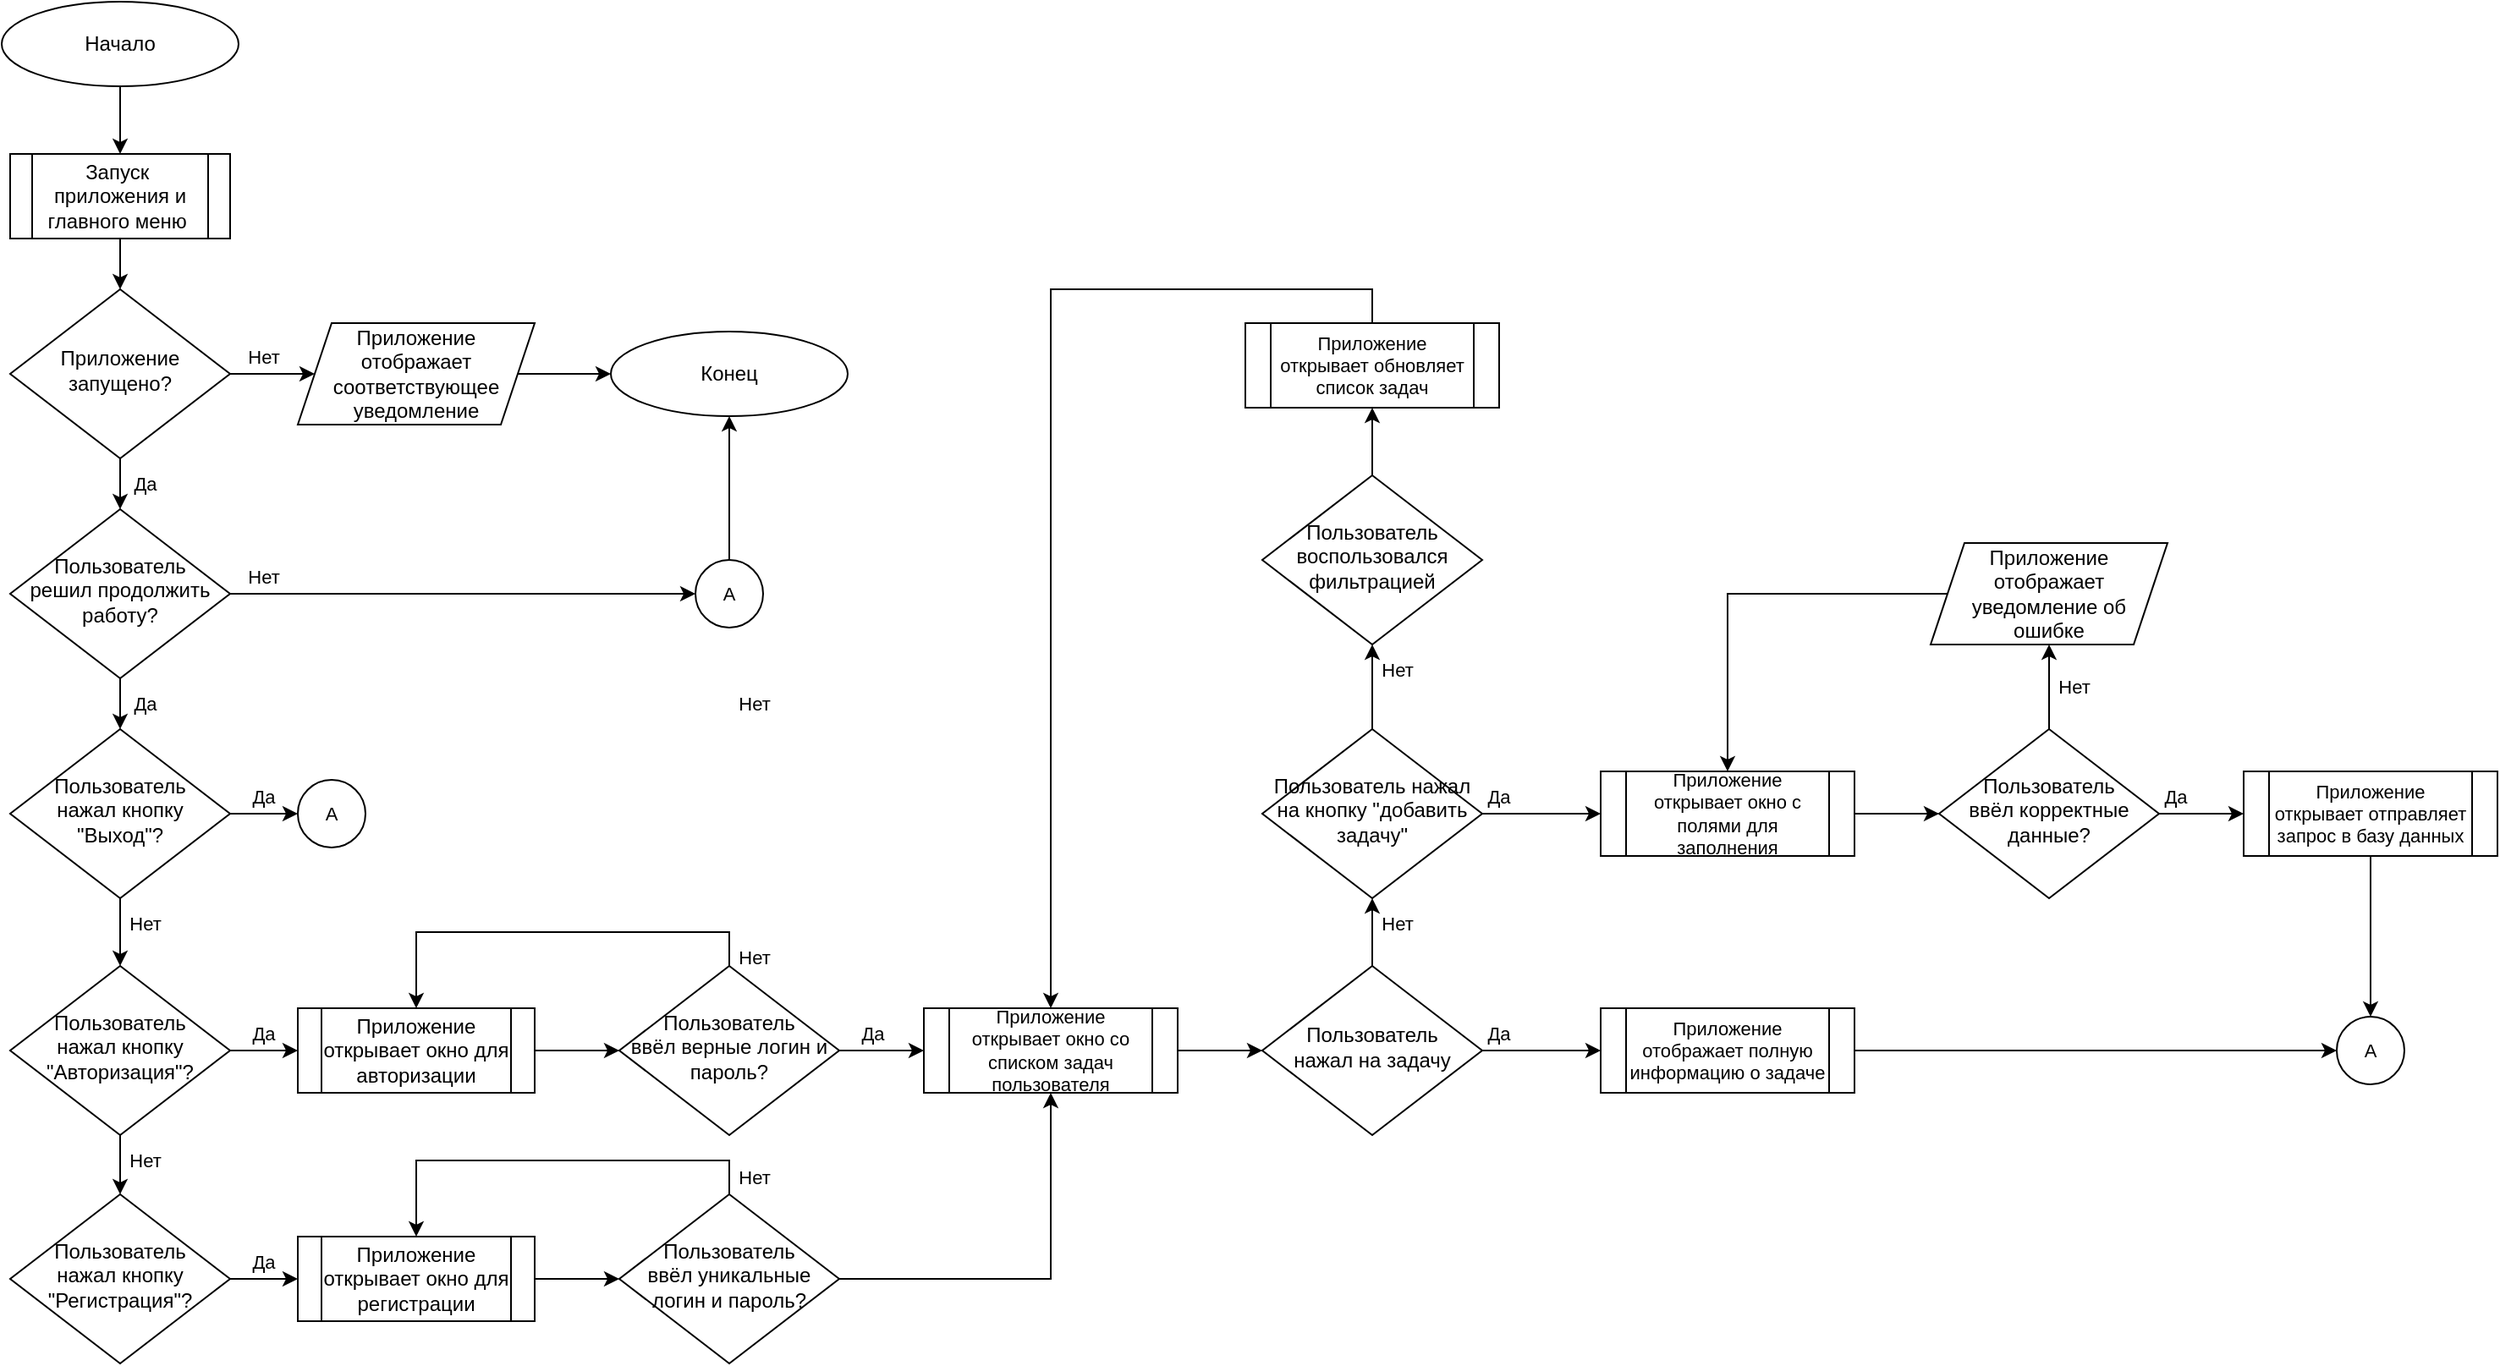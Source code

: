 <mxfile version="20.6.2" type="device"><diagram id="C5RBs43oDa-KdzZeNtuy" name="Page-1"><mxGraphModel dx="751" dy="489" grid="1" gridSize="10" guides="1" tooltips="1" connect="1" arrows="1" fold="1" page="1" pageScale="1" pageWidth="827" pageHeight="1169" math="0" shadow="0"><root><mxCell id="WIyWlLk6GJQsqaUBKTNV-0"/><mxCell id="WIyWlLk6GJQsqaUBKTNV-1" parent="WIyWlLk6GJQsqaUBKTNV-0"/><mxCell id="QLQoWbnIU3yqaeCWCNfj-28" style="edgeStyle=orthogonalEdgeStyle;rounded=0;orthogonalLoop=1;jettySize=auto;html=1;exitX=1;exitY=0.5;exitDx=0;exitDy=0;entryX=0;entryY=0.5;entryDx=0;entryDy=0;" parent="WIyWlLk6GJQsqaUBKTNV-1" source="WIyWlLk6GJQsqaUBKTNV-6" target="QLQoWbnIU3yqaeCWCNfj-12" edge="1"><mxGeometry relative="1" as="geometry"/></mxCell><mxCell id="QLQoWbnIU3yqaeCWCNfj-50" style="edgeStyle=orthogonalEdgeStyle;rounded=0;orthogonalLoop=1;jettySize=auto;html=1;exitX=0.5;exitY=1;exitDx=0;exitDy=0;entryX=0.5;entryY=0;entryDx=0;entryDy=0;fontSize=11;" parent="WIyWlLk6GJQsqaUBKTNV-1" source="WIyWlLk6GJQsqaUBKTNV-6" target="QLQoWbnIU3yqaeCWCNfj-49" edge="1"><mxGeometry relative="1" as="geometry"/></mxCell><mxCell id="WIyWlLk6GJQsqaUBKTNV-6" value="Приложение запущено?" style="rhombus;whiteSpace=wrap;html=1;shadow=0;fontFamily=Helvetica;fontSize=12;align=center;strokeWidth=1;spacing=6;spacingTop=-4;fillOpacity=100;" parent="WIyWlLk6GJQsqaUBKTNV-1" vertex="1"><mxGeometry x="160" y="170" width="130" height="100" as="geometry"/></mxCell><mxCell id="QLQoWbnIU3yqaeCWCNfj-3" style="edgeStyle=orthogonalEdgeStyle;rounded=0;orthogonalLoop=1;jettySize=auto;html=1;exitX=0.5;exitY=1;exitDx=0;exitDy=0;entryX=0.5;entryY=0;entryDx=0;entryDy=0;" parent="WIyWlLk6GJQsqaUBKTNV-1" source="QLQoWbnIU3yqaeCWCNfj-0" target="QLQoWbnIU3yqaeCWCNfj-2" edge="1"><mxGeometry relative="1" as="geometry"/></mxCell><mxCell id="QLQoWbnIU3yqaeCWCNfj-0" value="Начало" style="ellipse;whiteSpace=wrap;html=1;" parent="WIyWlLk6GJQsqaUBKTNV-1" vertex="1"><mxGeometry x="155" width="140" height="50" as="geometry"/></mxCell><mxCell id="QLQoWbnIU3yqaeCWCNfj-51" style="edgeStyle=orthogonalEdgeStyle;rounded=0;orthogonalLoop=1;jettySize=auto;html=1;exitX=0.5;exitY=1;exitDx=0;exitDy=0;entryX=0.5;entryY=0;entryDx=0;entryDy=0;fontSize=11;" parent="WIyWlLk6GJQsqaUBKTNV-1" source="QLQoWbnIU3yqaeCWCNfj-2" target="WIyWlLk6GJQsqaUBKTNV-6" edge="1"><mxGeometry relative="1" as="geometry"/></mxCell><mxCell id="QLQoWbnIU3yqaeCWCNfj-2" value="Запуск&amp;nbsp;&lt;br&gt;приложения и главного меню&amp;nbsp;" style="shape=process;whiteSpace=wrap;html=1;backgroundOutline=1;" parent="WIyWlLk6GJQsqaUBKTNV-1" vertex="1"><mxGeometry x="160" y="90" width="130" height="50" as="geometry"/></mxCell><mxCell id="QLQoWbnIU3yqaeCWCNfj-15" style="edgeStyle=orthogonalEdgeStyle;rounded=0;orthogonalLoop=1;jettySize=auto;html=1;exitX=1;exitY=0.5;exitDx=0;exitDy=0;entryX=0;entryY=0.5;entryDx=0;entryDy=0;" parent="WIyWlLk6GJQsqaUBKTNV-1" source="QLQoWbnIU3yqaeCWCNfj-12" target="QLQoWbnIU3yqaeCWCNfj-14" edge="1"><mxGeometry relative="1" as="geometry"/></mxCell><mxCell id="QLQoWbnIU3yqaeCWCNfj-12" value="Приложение отображает соответствующее уведомление" style="shape=parallelogram;perimeter=parallelogramPerimeter;whiteSpace=wrap;html=1;fixedSize=1;" parent="WIyWlLk6GJQsqaUBKTNV-1" vertex="1"><mxGeometry x="330" y="190" width="140" height="60" as="geometry"/></mxCell><mxCell id="QLQoWbnIU3yqaeCWCNfj-14" value="Конец" style="ellipse;whiteSpace=wrap;html=1;" parent="WIyWlLk6GJQsqaUBKTNV-1" vertex="1"><mxGeometry x="515" y="195" width="140" height="50" as="geometry"/></mxCell><mxCell id="QLQoWbnIU3yqaeCWCNfj-20" style="edgeStyle=orthogonalEdgeStyle;rounded=0;orthogonalLoop=1;jettySize=auto;html=1;exitX=0.5;exitY=1;exitDx=0;exitDy=0;entryX=0.5;entryY=0;entryDx=0;entryDy=0;" parent="WIyWlLk6GJQsqaUBKTNV-1" source="QLQoWbnIU3yqaeCWCNfj-16" target="QLQoWbnIU3yqaeCWCNfj-17" edge="1"><mxGeometry relative="1" as="geometry"/></mxCell><mxCell id="QLQoWbnIU3yqaeCWCNfj-25" style="edgeStyle=orthogonalEdgeStyle;rounded=0;orthogonalLoop=1;jettySize=auto;html=1;exitX=1;exitY=0.5;exitDx=0;exitDy=0;" parent="WIyWlLk6GJQsqaUBKTNV-1" source="QLQoWbnIU3yqaeCWCNfj-16" edge="1"><mxGeometry relative="1" as="geometry"><mxPoint x="330" y="480" as="targetPoint"/></mxGeometry></mxCell><mxCell id="QLQoWbnIU3yqaeCWCNfj-16" value="Пользователь &lt;br&gt;нажал кнопку&lt;br&gt;&quot;Выход&quot;?" style="rhombus;whiteSpace=wrap;html=1;shadow=0;fontFamily=Helvetica;fontSize=12;align=center;strokeWidth=1;spacing=6;spacingTop=-4;fillOpacity=100;" parent="WIyWlLk6GJQsqaUBKTNV-1" vertex="1"><mxGeometry x="160" y="430" width="130" height="100" as="geometry"/></mxCell><mxCell id="QLQoWbnIU3yqaeCWCNfj-21" style="edgeStyle=orthogonalEdgeStyle;rounded=0;orthogonalLoop=1;jettySize=auto;html=1;exitX=0.5;exitY=1;exitDx=0;exitDy=0;" parent="WIyWlLk6GJQsqaUBKTNV-1" source="QLQoWbnIU3yqaeCWCNfj-17" target="QLQoWbnIU3yqaeCWCNfj-18" edge="1"><mxGeometry relative="1" as="geometry"/></mxCell><mxCell id="QLQoWbnIU3yqaeCWCNfj-26" style="edgeStyle=orthogonalEdgeStyle;rounded=0;orthogonalLoop=1;jettySize=auto;html=1;exitX=1;exitY=0.5;exitDx=0;exitDy=0;entryX=0;entryY=0.5;entryDx=0;entryDy=0;" parent="WIyWlLk6GJQsqaUBKTNV-1" source="QLQoWbnIU3yqaeCWCNfj-17" target="QLQoWbnIU3yqaeCWCNfj-23" edge="1"><mxGeometry relative="1" as="geometry"/></mxCell><mxCell id="QLQoWbnIU3yqaeCWCNfj-17" value="Пользователь &lt;br&gt;нажал кнопку&lt;br&gt;&quot;Авторизация&quot;?" style="rhombus;whiteSpace=wrap;html=1;shadow=0;fontFamily=Helvetica;fontSize=12;align=center;strokeWidth=1;spacing=6;spacingTop=-4;fillOpacity=100;" parent="WIyWlLk6GJQsqaUBKTNV-1" vertex="1"><mxGeometry x="160" y="570" width="130" height="100" as="geometry"/></mxCell><mxCell id="QLQoWbnIU3yqaeCWCNfj-27" style="edgeStyle=orthogonalEdgeStyle;rounded=0;orthogonalLoop=1;jettySize=auto;html=1;exitX=1;exitY=0.5;exitDx=0;exitDy=0;entryX=0;entryY=0.5;entryDx=0;entryDy=0;" parent="WIyWlLk6GJQsqaUBKTNV-1" source="QLQoWbnIU3yqaeCWCNfj-18" target="QLQoWbnIU3yqaeCWCNfj-24" edge="1"><mxGeometry relative="1" as="geometry"/></mxCell><mxCell id="QLQoWbnIU3yqaeCWCNfj-18" value="Пользователь &lt;br&gt;нажал кнопку&lt;br&gt;&quot;Регистрация&quot;?" style="rhombus;whiteSpace=wrap;html=1;shadow=0;fontFamily=Helvetica;fontSize=12;align=center;strokeWidth=1;spacing=6;spacingTop=-4;fillOpacity=100;" parent="WIyWlLk6GJQsqaUBKTNV-1" vertex="1"><mxGeometry x="160" y="705" width="130" height="100" as="geometry"/></mxCell><mxCell id="QLQoWbnIU3yqaeCWCNfj-42" style="edgeStyle=orthogonalEdgeStyle;rounded=0;orthogonalLoop=1;jettySize=auto;html=1;exitX=1;exitY=0.5;exitDx=0;exitDy=0;entryX=0;entryY=0.5;entryDx=0;entryDy=0;fontSize=11;" parent="WIyWlLk6GJQsqaUBKTNV-1" source="QLQoWbnIU3yqaeCWCNfj-23" target="QLQoWbnIU3yqaeCWCNfj-40" edge="1"><mxGeometry relative="1" as="geometry"/></mxCell><mxCell id="QLQoWbnIU3yqaeCWCNfj-23" value="Приложение открывает окно для авторизации" style="shape=process;whiteSpace=wrap;html=1;backgroundOutline=1;" parent="WIyWlLk6GJQsqaUBKTNV-1" vertex="1"><mxGeometry x="330" y="595" width="140" height="50" as="geometry"/></mxCell><mxCell id="QLQoWbnIU3yqaeCWCNfj-46" style="edgeStyle=orthogonalEdgeStyle;rounded=0;orthogonalLoop=1;jettySize=auto;html=1;exitX=1;exitY=0.5;exitDx=0;exitDy=0;entryX=0;entryY=0.5;entryDx=0;entryDy=0;fontSize=11;" parent="WIyWlLk6GJQsqaUBKTNV-1" source="QLQoWbnIU3yqaeCWCNfj-24" target="QLQoWbnIU3yqaeCWCNfj-45" edge="1"><mxGeometry relative="1" as="geometry"/></mxCell><mxCell id="QLQoWbnIU3yqaeCWCNfj-24" value="Приложение открывает окно для регистрации" style="shape=process;whiteSpace=wrap;html=1;backgroundOutline=1;" parent="WIyWlLk6GJQsqaUBKTNV-1" vertex="1"><mxGeometry x="330" y="730" width="140" height="50" as="geometry"/></mxCell><mxCell id="QLQoWbnIU3yqaeCWCNfj-87" style="edgeStyle=orthogonalEdgeStyle;rounded=0;orthogonalLoop=1;jettySize=auto;html=1;exitX=0.5;exitY=0;exitDx=0;exitDy=0;entryX=0.5;entryY=1;entryDx=0;entryDy=0;fontSize=11;" parent="WIyWlLk6GJQsqaUBKTNV-1" source="QLQoWbnIU3yqaeCWCNfj-38" target="QLQoWbnIU3yqaeCWCNfj-14" edge="1"><mxGeometry relative="1" as="geometry"/></mxCell><mxCell id="QLQoWbnIU3yqaeCWCNfj-38" value="А" style="ellipse;whiteSpace=wrap;html=1;aspect=fixed;fontSize=11;" parent="WIyWlLk6GJQsqaUBKTNV-1" vertex="1"><mxGeometry x="565" y="330" width="40" height="40" as="geometry"/></mxCell><mxCell id="QLQoWbnIU3yqaeCWCNfj-43" style="edgeStyle=orthogonalEdgeStyle;rounded=0;orthogonalLoop=1;jettySize=auto;html=1;exitX=1;exitY=0.5;exitDx=0;exitDy=0;entryX=0;entryY=0.5;entryDx=0;entryDy=0;fontSize=11;" parent="WIyWlLk6GJQsqaUBKTNV-1" source="QLQoWbnIU3yqaeCWCNfj-40" target="QLQoWbnIU3yqaeCWCNfj-41" edge="1"><mxGeometry relative="1" as="geometry"/></mxCell><mxCell id="QLQoWbnIU3yqaeCWCNfj-44" style="edgeStyle=orthogonalEdgeStyle;rounded=0;orthogonalLoop=1;jettySize=auto;html=1;exitX=0.5;exitY=0;exitDx=0;exitDy=0;entryX=0.5;entryY=0;entryDx=0;entryDy=0;fontSize=11;" parent="WIyWlLk6GJQsqaUBKTNV-1" source="QLQoWbnIU3yqaeCWCNfj-40" target="QLQoWbnIU3yqaeCWCNfj-23" edge="1"><mxGeometry relative="1" as="geometry"/></mxCell><mxCell id="QLQoWbnIU3yqaeCWCNfj-40" value="Пользователь &lt;br&gt;ввёл верные логин и пароль?" style="rhombus;whiteSpace=wrap;html=1;shadow=0;fontFamily=Helvetica;fontSize=12;align=center;strokeWidth=1;spacing=6;spacingTop=-4;fillOpacity=100;" parent="WIyWlLk6GJQsqaUBKTNV-1" vertex="1"><mxGeometry x="520" y="570" width="130" height="100" as="geometry"/></mxCell><mxCell id="QLQoWbnIU3yqaeCWCNfj-60" style="edgeStyle=orthogonalEdgeStyle;rounded=0;orthogonalLoop=1;jettySize=auto;html=1;exitX=1;exitY=0.5;exitDx=0;exitDy=0;entryX=0;entryY=0.5;entryDx=0;entryDy=0;fontSize=11;" parent="WIyWlLk6GJQsqaUBKTNV-1" source="QLQoWbnIU3yqaeCWCNfj-41" edge="1"><mxGeometry relative="1" as="geometry"><mxPoint x="900" y="620" as="targetPoint"/></mxGeometry></mxCell><mxCell id="QLQoWbnIU3yqaeCWCNfj-41" value="Приложение открывает окно со списком задач пользователя" style="shape=process;whiteSpace=wrap;html=1;backgroundOutline=1;fontSize=11;" parent="WIyWlLk6GJQsqaUBKTNV-1" vertex="1"><mxGeometry x="700" y="595" width="150" height="50" as="geometry"/></mxCell><mxCell id="QLQoWbnIU3yqaeCWCNfj-47" style="edgeStyle=orthogonalEdgeStyle;rounded=0;orthogonalLoop=1;jettySize=auto;html=1;exitX=0.5;exitY=0;exitDx=0;exitDy=0;entryX=0.5;entryY=0;entryDx=0;entryDy=0;fontSize=11;" parent="WIyWlLk6GJQsqaUBKTNV-1" source="QLQoWbnIU3yqaeCWCNfj-45" target="QLQoWbnIU3yqaeCWCNfj-24" edge="1"><mxGeometry relative="1" as="geometry"/></mxCell><mxCell id="QLQoWbnIU3yqaeCWCNfj-48" style="edgeStyle=orthogonalEdgeStyle;rounded=0;orthogonalLoop=1;jettySize=auto;html=1;exitX=1;exitY=0.5;exitDx=0;exitDy=0;entryX=0.5;entryY=1;entryDx=0;entryDy=0;fontSize=11;" parent="WIyWlLk6GJQsqaUBKTNV-1" source="QLQoWbnIU3yqaeCWCNfj-45" target="QLQoWbnIU3yqaeCWCNfj-41" edge="1"><mxGeometry relative="1" as="geometry"/></mxCell><mxCell id="QLQoWbnIU3yqaeCWCNfj-45" value="Пользователь &lt;br&gt;ввёл уникальные логин и пароль?" style="rhombus;whiteSpace=wrap;html=1;shadow=0;fontFamily=Helvetica;fontSize=12;align=center;strokeWidth=1;spacing=6;spacingTop=-4;fillOpacity=100;" parent="WIyWlLk6GJQsqaUBKTNV-1" vertex="1"><mxGeometry x="520" y="705" width="130" height="100" as="geometry"/></mxCell><mxCell id="QLQoWbnIU3yqaeCWCNfj-52" style="edgeStyle=orthogonalEdgeStyle;rounded=0;orthogonalLoop=1;jettySize=auto;html=1;exitX=0.5;exitY=1;exitDx=0;exitDy=0;entryX=0.5;entryY=0;entryDx=0;entryDy=0;fontSize=11;" parent="WIyWlLk6GJQsqaUBKTNV-1" source="QLQoWbnIU3yqaeCWCNfj-49" target="QLQoWbnIU3yqaeCWCNfj-16" edge="1"><mxGeometry relative="1" as="geometry"/></mxCell><mxCell id="QLQoWbnIU3yqaeCWCNfj-86" style="edgeStyle=orthogonalEdgeStyle;rounded=0;orthogonalLoop=1;jettySize=auto;html=1;exitX=1;exitY=0.5;exitDx=0;exitDy=0;entryX=0;entryY=0.5;entryDx=0;entryDy=0;fontSize=11;" parent="WIyWlLk6GJQsqaUBKTNV-1" source="QLQoWbnIU3yqaeCWCNfj-49" target="QLQoWbnIU3yqaeCWCNfj-38" edge="1"><mxGeometry relative="1" as="geometry"/></mxCell><mxCell id="QLQoWbnIU3yqaeCWCNfj-49" value="Пользователь &lt;br&gt;решил продолжить работу?" style="rhombus;whiteSpace=wrap;html=1;shadow=0;fontFamily=Helvetica;fontSize=12;align=center;strokeWidth=1;spacing=6;spacingTop=-4;fillOpacity=100;" parent="WIyWlLk6GJQsqaUBKTNV-1" vertex="1"><mxGeometry x="160" y="300" width="130" height="100" as="geometry"/></mxCell><mxCell id="QLQoWbnIU3yqaeCWCNfj-84" value="Да" style="text;html=1;strokeColor=none;fillColor=none;align=center;verticalAlign=middle;whiteSpace=wrap;rounded=0;fontSize=11;" parent="WIyWlLk6GJQsqaUBKTNV-1" vertex="1"><mxGeometry x="210" y="270" width="60" height="30" as="geometry"/></mxCell><mxCell id="QLQoWbnIU3yqaeCWCNfj-85" value="Да" style="text;html=1;strokeColor=none;fillColor=none;align=center;verticalAlign=middle;whiteSpace=wrap;rounded=0;fontSize=11;" parent="WIyWlLk6GJQsqaUBKTNV-1" vertex="1"><mxGeometry x="210" y="400" width="60" height="30" as="geometry"/></mxCell><mxCell id="QLQoWbnIU3yqaeCWCNfj-88" value="Да" style="text;html=1;strokeColor=none;fillColor=none;align=center;verticalAlign=middle;whiteSpace=wrap;rounded=0;fontSize=11;" parent="WIyWlLk6GJQsqaUBKTNV-1" vertex="1"><mxGeometry x="280" y="455" width="60" height="30" as="geometry"/></mxCell><mxCell id="QLQoWbnIU3yqaeCWCNfj-91" value="Да" style="text;html=1;strokeColor=none;fillColor=none;align=center;verticalAlign=middle;whiteSpace=wrap;rounded=0;fontSize=11;" parent="WIyWlLk6GJQsqaUBKTNV-1" vertex="1"><mxGeometry x="280" y="595" width="60" height="30" as="geometry"/></mxCell><mxCell id="QLQoWbnIU3yqaeCWCNfj-92" value="Да" style="text;html=1;strokeColor=none;fillColor=none;align=center;verticalAlign=middle;whiteSpace=wrap;rounded=0;fontSize=11;" parent="WIyWlLk6GJQsqaUBKTNV-1" vertex="1"><mxGeometry x="640" y="595" width="60" height="30" as="geometry"/></mxCell><mxCell id="QLQoWbnIU3yqaeCWCNfj-93" value="Нет" style="text;html=1;strokeColor=none;fillColor=none;align=center;verticalAlign=middle;whiteSpace=wrap;rounded=0;fontSize=11;" parent="WIyWlLk6GJQsqaUBKTNV-1" vertex="1"><mxGeometry x="280" y="195" width="60" height="30" as="geometry"/></mxCell><mxCell id="QLQoWbnIU3yqaeCWCNfj-94" value="Нет" style="text;html=1;strokeColor=none;fillColor=none;align=center;verticalAlign=middle;whiteSpace=wrap;rounded=0;fontSize=11;" parent="WIyWlLk6GJQsqaUBKTNV-1" vertex="1"><mxGeometry x="280" y="325" width="60" height="30" as="geometry"/></mxCell><mxCell id="QLQoWbnIU3yqaeCWCNfj-95" value="Нет" style="text;html=1;strokeColor=none;fillColor=none;align=center;verticalAlign=middle;whiteSpace=wrap;rounded=0;fontSize=11;" parent="WIyWlLk6GJQsqaUBKTNV-1" vertex="1"><mxGeometry x="210" y="530" width="60" height="30" as="geometry"/></mxCell><mxCell id="QLQoWbnIU3yqaeCWCNfj-96" value="Нет" style="text;html=1;strokeColor=none;fillColor=none;align=center;verticalAlign=middle;whiteSpace=wrap;rounded=0;fontSize=11;" parent="WIyWlLk6GJQsqaUBKTNV-1" vertex="1"><mxGeometry x="210" y="670" width="60" height="30" as="geometry"/></mxCell><mxCell id="QLQoWbnIU3yqaeCWCNfj-97" value="Да" style="text;html=1;strokeColor=none;fillColor=none;align=center;verticalAlign=middle;whiteSpace=wrap;rounded=0;fontSize=11;" parent="WIyWlLk6GJQsqaUBKTNV-1" vertex="1"><mxGeometry x="280" y="730" width="60" height="30" as="geometry"/></mxCell><mxCell id="QLQoWbnIU3yqaeCWCNfj-98" value="Нет" style="text;html=1;strokeColor=none;fillColor=none;align=center;verticalAlign=middle;whiteSpace=wrap;rounded=0;fontSize=11;" parent="WIyWlLk6GJQsqaUBKTNV-1" vertex="1"><mxGeometry x="570" y="680" width="60" height="30" as="geometry"/></mxCell><mxCell id="QLQoWbnIU3yqaeCWCNfj-99" value="Нет" style="text;html=1;strokeColor=none;fillColor=none;align=center;verticalAlign=middle;whiteSpace=wrap;rounded=0;fontSize=11;" parent="WIyWlLk6GJQsqaUBKTNV-1" vertex="1"><mxGeometry x="570" y="550" width="60" height="30" as="geometry"/></mxCell><mxCell id="QLQoWbnIU3yqaeCWCNfj-100" value="Нет" style="text;html=1;strokeColor=none;fillColor=none;align=center;verticalAlign=middle;whiteSpace=wrap;rounded=0;fontSize=11;" parent="WIyWlLk6GJQsqaUBKTNV-1" vertex="1"><mxGeometry x="570" y="400" width="60" height="30" as="geometry"/></mxCell><mxCell id="IwoZBsJTqFJEZ0Rlq-5t-1" value="А" style="ellipse;whiteSpace=wrap;html=1;aspect=fixed;fontSize=11;" vertex="1" parent="WIyWlLk6GJQsqaUBKTNV-1"><mxGeometry x="330" y="460" width="40" height="40" as="geometry"/></mxCell><mxCell id="IwoZBsJTqFJEZ0Rlq-5t-5" style="edgeStyle=orthogonalEdgeStyle;rounded=0;orthogonalLoop=1;jettySize=auto;html=1;exitX=0.5;exitY=0;exitDx=0;exitDy=0;entryX=0.5;entryY=1;entryDx=0;entryDy=0;" edge="1" parent="WIyWlLk6GJQsqaUBKTNV-1" source="IwoZBsJTqFJEZ0Rlq-5t-3" target="IwoZBsJTqFJEZ0Rlq-5t-4"><mxGeometry relative="1" as="geometry"/></mxCell><mxCell id="IwoZBsJTqFJEZ0Rlq-5t-34" style="edgeStyle=orthogonalEdgeStyle;rounded=0;orthogonalLoop=1;jettySize=auto;html=1;exitX=1;exitY=0.5;exitDx=0;exitDy=0;" edge="1" parent="WIyWlLk6GJQsqaUBKTNV-1" source="IwoZBsJTqFJEZ0Rlq-5t-3" target="IwoZBsJTqFJEZ0Rlq-5t-6"><mxGeometry relative="1" as="geometry"/></mxCell><mxCell id="IwoZBsJTqFJEZ0Rlq-5t-3" value="Пользователь &lt;br&gt;нажал на задачу" style="rhombus;whiteSpace=wrap;html=1;shadow=0;fontFamily=Helvetica;fontSize=12;align=center;strokeWidth=1;spacing=6;spacingTop=-4;fillOpacity=100;" vertex="1" parent="WIyWlLk6GJQsqaUBKTNV-1"><mxGeometry x="900" y="570" width="130" height="100" as="geometry"/></mxCell><mxCell id="IwoZBsJTqFJEZ0Rlq-5t-24" style="edgeStyle=orthogonalEdgeStyle;rounded=0;orthogonalLoop=1;jettySize=auto;html=1;exitX=0.5;exitY=0;exitDx=0;exitDy=0;entryX=0.5;entryY=1;entryDx=0;entryDy=0;" edge="1" parent="WIyWlLk6GJQsqaUBKTNV-1" source="IwoZBsJTqFJEZ0Rlq-5t-4" target="IwoZBsJTqFJEZ0Rlq-5t-23"><mxGeometry relative="1" as="geometry"/></mxCell><mxCell id="IwoZBsJTqFJEZ0Rlq-5t-39" style="edgeStyle=orthogonalEdgeStyle;rounded=0;orthogonalLoop=1;jettySize=auto;html=1;exitX=1;exitY=0.5;exitDx=0;exitDy=0;" edge="1" parent="WIyWlLk6GJQsqaUBKTNV-1" source="IwoZBsJTqFJEZ0Rlq-5t-4" target="IwoZBsJTqFJEZ0Rlq-5t-10"><mxGeometry relative="1" as="geometry"/></mxCell><mxCell id="IwoZBsJTqFJEZ0Rlq-5t-4" value="Пользователь нажал на кнопку &quot;добавить задачу&quot;" style="rhombus;whiteSpace=wrap;html=1;shadow=0;fontFamily=Helvetica;fontSize=12;align=center;strokeWidth=1;spacing=6;spacingTop=-4;fillOpacity=100;" vertex="1" parent="WIyWlLk6GJQsqaUBKTNV-1"><mxGeometry x="900" y="430" width="130" height="100" as="geometry"/></mxCell><mxCell id="IwoZBsJTqFJEZ0Rlq-5t-22" style="edgeStyle=orthogonalEdgeStyle;rounded=0;orthogonalLoop=1;jettySize=auto;html=1;" edge="1" parent="WIyWlLk6GJQsqaUBKTNV-1" source="IwoZBsJTqFJEZ0Rlq-5t-6" target="IwoZBsJTqFJEZ0Rlq-5t-20"><mxGeometry relative="1" as="geometry"/></mxCell><mxCell id="IwoZBsJTqFJEZ0Rlq-5t-6" value="Приложение отображает полную информацию о задаче" style="shape=process;whiteSpace=wrap;html=1;backgroundOutline=1;fontSize=11;" vertex="1" parent="WIyWlLk6GJQsqaUBKTNV-1"><mxGeometry x="1100" y="595" width="150" height="50" as="geometry"/></mxCell><mxCell id="IwoZBsJTqFJEZ0Rlq-5t-14" style="edgeStyle=orthogonalEdgeStyle;rounded=0;orthogonalLoop=1;jettySize=auto;html=1;exitX=1;exitY=0.5;exitDx=0;exitDy=0;" edge="1" parent="WIyWlLk6GJQsqaUBKTNV-1" source="IwoZBsJTqFJEZ0Rlq-5t-10" target="IwoZBsJTqFJEZ0Rlq-5t-13"><mxGeometry relative="1" as="geometry"/></mxCell><mxCell id="IwoZBsJTqFJEZ0Rlq-5t-10" value="Приложение открывает окно с полями для заполнения" style="shape=process;whiteSpace=wrap;html=1;backgroundOutline=1;fontSize=11;" vertex="1" parent="WIyWlLk6GJQsqaUBKTNV-1"><mxGeometry x="1100" y="455" width="150" height="50" as="geometry"/></mxCell><mxCell id="IwoZBsJTqFJEZ0Rlq-5t-17" style="edgeStyle=orthogonalEdgeStyle;rounded=0;orthogonalLoop=1;jettySize=auto;html=1;exitX=0.5;exitY=0;exitDx=0;exitDy=0;entryX=0.5;entryY=1;entryDx=0;entryDy=0;" edge="1" parent="WIyWlLk6GJQsqaUBKTNV-1" source="IwoZBsJTqFJEZ0Rlq-5t-13" target="IwoZBsJTqFJEZ0Rlq-5t-16"><mxGeometry relative="1" as="geometry"/></mxCell><mxCell id="IwoZBsJTqFJEZ0Rlq-5t-19" style="edgeStyle=orthogonalEdgeStyle;rounded=0;orthogonalLoop=1;jettySize=auto;html=1;exitX=1;exitY=0.5;exitDx=0;exitDy=0;entryX=0;entryY=0.5;entryDx=0;entryDy=0;" edge="1" parent="WIyWlLk6GJQsqaUBKTNV-1" source="IwoZBsJTqFJEZ0Rlq-5t-13" target="IwoZBsJTqFJEZ0Rlq-5t-15"><mxGeometry relative="1" as="geometry"/></mxCell><mxCell id="IwoZBsJTqFJEZ0Rlq-5t-13" value="Пользователь &lt;br&gt;ввёл корректные данные?" style="rhombus;whiteSpace=wrap;html=1;shadow=0;fontFamily=Helvetica;fontSize=12;align=center;strokeWidth=1;spacing=6;spacingTop=-4;fillOpacity=100;" vertex="1" parent="WIyWlLk6GJQsqaUBKTNV-1"><mxGeometry x="1300" y="430" width="130" height="100" as="geometry"/></mxCell><mxCell id="IwoZBsJTqFJEZ0Rlq-5t-21" style="edgeStyle=orthogonalEdgeStyle;rounded=0;orthogonalLoop=1;jettySize=auto;html=1;exitX=0.5;exitY=1;exitDx=0;exitDy=0;" edge="1" parent="WIyWlLk6GJQsqaUBKTNV-1" source="IwoZBsJTqFJEZ0Rlq-5t-15" target="IwoZBsJTqFJEZ0Rlq-5t-20"><mxGeometry relative="1" as="geometry"/></mxCell><mxCell id="IwoZBsJTqFJEZ0Rlq-5t-15" value="Приложение открывает отправляет запрос в базу данных" style="shape=process;whiteSpace=wrap;html=1;backgroundOutline=1;fontSize=11;" vertex="1" parent="WIyWlLk6GJQsqaUBKTNV-1"><mxGeometry x="1480" y="455" width="150" height="50" as="geometry"/></mxCell><mxCell id="IwoZBsJTqFJEZ0Rlq-5t-18" style="edgeStyle=orthogonalEdgeStyle;rounded=0;orthogonalLoop=1;jettySize=auto;html=1;exitX=0;exitY=0.5;exitDx=0;exitDy=0;entryX=0.5;entryY=0;entryDx=0;entryDy=0;" edge="1" parent="WIyWlLk6GJQsqaUBKTNV-1" source="IwoZBsJTqFJEZ0Rlq-5t-16" target="IwoZBsJTqFJEZ0Rlq-5t-10"><mxGeometry relative="1" as="geometry"/></mxCell><mxCell id="IwoZBsJTqFJEZ0Rlq-5t-16" value="Приложение &lt;br&gt;отображает уведомление об &lt;br&gt;ошибке" style="shape=parallelogram;perimeter=parallelogramPerimeter;whiteSpace=wrap;html=1;fixedSize=1;" vertex="1" parent="WIyWlLk6GJQsqaUBKTNV-1"><mxGeometry x="1295" y="320" width="140" height="60" as="geometry"/></mxCell><mxCell id="IwoZBsJTqFJEZ0Rlq-5t-20" value="А" style="ellipse;whiteSpace=wrap;html=1;aspect=fixed;fontSize=11;" vertex="1" parent="WIyWlLk6GJQsqaUBKTNV-1"><mxGeometry x="1535" y="600" width="40" height="40" as="geometry"/></mxCell><mxCell id="IwoZBsJTqFJEZ0Rlq-5t-26" style="edgeStyle=orthogonalEdgeStyle;rounded=0;orthogonalLoop=1;jettySize=auto;html=1;exitX=0.5;exitY=0;exitDx=0;exitDy=0;entryX=0.5;entryY=1;entryDx=0;entryDy=0;" edge="1" parent="WIyWlLk6GJQsqaUBKTNV-1" source="IwoZBsJTqFJEZ0Rlq-5t-23" target="IwoZBsJTqFJEZ0Rlq-5t-25"><mxGeometry relative="1" as="geometry"/></mxCell><mxCell id="IwoZBsJTqFJEZ0Rlq-5t-23" value="Пользователь воспользовался фильтрацией" style="rhombus;whiteSpace=wrap;html=1;shadow=0;fontFamily=Helvetica;fontSize=12;align=center;strokeWidth=1;spacing=6;spacingTop=-4;fillOpacity=100;" vertex="1" parent="WIyWlLk6GJQsqaUBKTNV-1"><mxGeometry x="900" y="280" width="130" height="100" as="geometry"/></mxCell><mxCell id="IwoZBsJTqFJEZ0Rlq-5t-27" style="edgeStyle=orthogonalEdgeStyle;rounded=0;orthogonalLoop=1;jettySize=auto;html=1;exitX=0.5;exitY=0;exitDx=0;exitDy=0;entryX=0.5;entryY=0;entryDx=0;entryDy=0;" edge="1" parent="WIyWlLk6GJQsqaUBKTNV-1" source="IwoZBsJTqFJEZ0Rlq-5t-25" target="QLQoWbnIU3yqaeCWCNfj-41"><mxGeometry relative="1" as="geometry"/></mxCell><mxCell id="IwoZBsJTqFJEZ0Rlq-5t-25" value="Приложение открывает обновляет список задач" style="shape=process;whiteSpace=wrap;html=1;backgroundOutline=1;fontSize=11;" vertex="1" parent="WIyWlLk6GJQsqaUBKTNV-1"><mxGeometry x="890" y="190" width="150" height="50" as="geometry"/></mxCell><mxCell id="IwoZBsJTqFJEZ0Rlq-5t-28" value="Нет" style="text;html=1;strokeColor=none;fillColor=none;align=center;verticalAlign=middle;whiteSpace=wrap;rounded=0;fontSize=11;" vertex="1" parent="WIyWlLk6GJQsqaUBKTNV-1"><mxGeometry x="950" y="530" width="60" height="30" as="geometry"/></mxCell><mxCell id="IwoZBsJTqFJEZ0Rlq-5t-29" value="Нет" style="text;html=1;strokeColor=none;fillColor=none;align=center;verticalAlign=middle;whiteSpace=wrap;rounded=0;fontSize=11;" vertex="1" parent="WIyWlLk6GJQsqaUBKTNV-1"><mxGeometry x="950" y="380" width="60" height="30" as="geometry"/></mxCell><mxCell id="IwoZBsJTqFJEZ0Rlq-5t-30" value="Нет" style="text;html=1;strokeColor=none;fillColor=none;align=center;verticalAlign=middle;whiteSpace=wrap;rounded=0;fontSize=11;" vertex="1" parent="WIyWlLk6GJQsqaUBKTNV-1"><mxGeometry x="1350" y="390" width="60" height="30" as="geometry"/></mxCell><mxCell id="IwoZBsJTqFJEZ0Rlq-5t-31" value="Да" style="text;html=1;strokeColor=none;fillColor=none;align=center;verticalAlign=middle;whiteSpace=wrap;rounded=0;fontSize=11;" vertex="1" parent="WIyWlLk6GJQsqaUBKTNV-1"><mxGeometry x="1010" y="595" width="60" height="30" as="geometry"/></mxCell><mxCell id="IwoZBsJTqFJEZ0Rlq-5t-35" value="Да" style="text;html=1;strokeColor=none;fillColor=none;align=center;verticalAlign=middle;whiteSpace=wrap;rounded=0;fontSize=11;" vertex="1" parent="WIyWlLk6GJQsqaUBKTNV-1"><mxGeometry x="1010" y="455" width="60" height="30" as="geometry"/></mxCell><mxCell id="IwoZBsJTqFJEZ0Rlq-5t-37" value="Да" style="text;html=1;strokeColor=none;fillColor=none;align=center;verticalAlign=middle;whiteSpace=wrap;rounded=0;fontSize=11;" vertex="1" parent="WIyWlLk6GJQsqaUBKTNV-1"><mxGeometry x="1410" y="455" width="60" height="30" as="geometry"/></mxCell></root></mxGraphModel></diagram></mxfile>